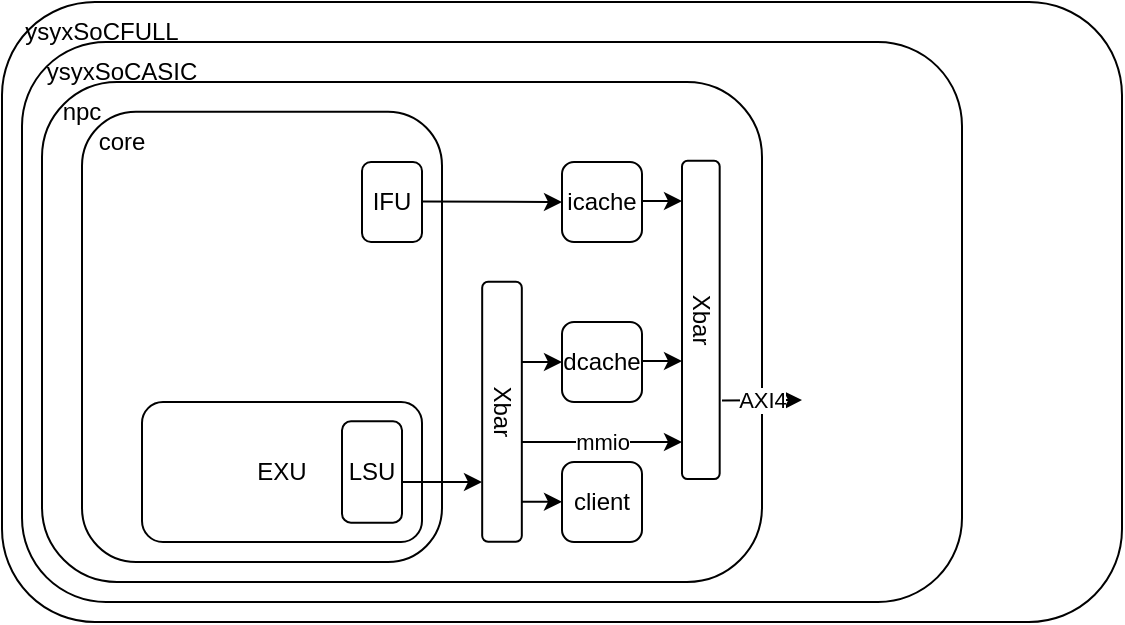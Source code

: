 <mxfile version="24.0.7" type="github">
  <diagram name="Page-1" id="T88wnJ-eeVr1pX99vWu7">
    <mxGraphModel dx="1593" dy="408" grid="1" gridSize="10" guides="1" tooltips="1" connect="1" arrows="1" fold="1" page="1" pageScale="1" pageWidth="827" pageHeight="1169" math="0" shadow="0">
      <root>
        <mxCell id="0" />
        <mxCell id="1" parent="0" />
        <mxCell id="UKsWAtJ1c4aUPs8iqoxt-1" value="" style="rounded=1;whiteSpace=wrap;html=1;fillColor=none;" vertex="1" parent="1">
          <mxGeometry x="-540" y="210" width="560" height="310" as="geometry" />
        </mxCell>
        <mxCell id="OOI8E5ebIgTqgyi0JN3K-8" value="" style="rounded=1;whiteSpace=wrap;html=1;fillColor=none;" parent="1" vertex="1">
          <mxGeometry x="-530" y="230" width="470" height="280" as="geometry" />
        </mxCell>
        <mxCell id="ub4ppQevyPJ1YfXW-UWv-1" value="" style="rounded=1;whiteSpace=wrap;html=1;fillColor=none;" parent="1" vertex="1">
          <mxGeometry x="-520" y="250" width="360" height="250" as="geometry" />
        </mxCell>
        <mxCell id="OOI8E5ebIgTqgyi0JN3K-15" value="" style="rounded=1;whiteSpace=wrap;html=1;fillColor=none;" parent="1" vertex="1">
          <mxGeometry x="-500" y="264.82" width="180" height="225.18" as="geometry" />
        </mxCell>
        <mxCell id="ub4ppQevyPJ1YfXW-UWv-2" value="dcache" style="rounded=1;whiteSpace=wrap;html=1;" parent="1" vertex="1">
          <mxGeometry x="-260" y="370" width="40" height="40" as="geometry" />
        </mxCell>
        <mxCell id="ub4ppQevyPJ1YfXW-UWv-3" value="Xbar" style="rounded=1;whiteSpace=wrap;html=1;rotation=90;" parent="1" vertex="1">
          <mxGeometry x="-355" y="405" width="130" height="19.82" as="geometry" />
        </mxCell>
        <mxCell id="ub4ppQevyPJ1YfXW-UWv-14" value="EXU" style="rounded=1;whiteSpace=wrap;html=1;fillColor=none;" parent="1" vertex="1">
          <mxGeometry x="-470" y="410" width="140" height="70" as="geometry" />
        </mxCell>
        <mxCell id="ub4ppQevyPJ1YfXW-UWv-16" value="LSU" style="rounded=1;whiteSpace=wrap;html=1;fillColor=none;" parent="1" vertex="1">
          <mxGeometry x="-370" y="419.65" width="30" height="50.7" as="geometry" />
        </mxCell>
        <mxCell id="tJrX6if1Pe8QLQVKLtgi-5" value="client" style="rounded=1;whiteSpace=wrap;html=1;" parent="1" vertex="1">
          <mxGeometry x="-260" y="440" width="40" height="40" as="geometry" />
        </mxCell>
        <mxCell id="OOI8E5ebIgTqgyi0JN3K-1" value="" style="edgeStyle=none;orthogonalLoop=1;jettySize=auto;html=1;rounded=0;" parent="1" edge="1">
          <mxGeometry width="80" relative="1" as="geometry">
            <mxPoint x="-340" y="450" as="sourcePoint" />
            <mxPoint x="-300" y="450" as="targetPoint" />
            <Array as="points" />
          </mxGeometry>
        </mxCell>
        <mxCell id="OOI8E5ebIgTqgyi0JN3K-2" value="" style="edgeStyle=none;orthogonalLoop=1;jettySize=auto;html=1;rounded=0;" parent="1" edge="1">
          <mxGeometry width="80" relative="1" as="geometry">
            <mxPoint x="-280" y="459.83" as="sourcePoint" />
            <mxPoint x="-260" y="459.87" as="targetPoint" />
            <Array as="points" />
          </mxGeometry>
        </mxCell>
        <mxCell id="OOI8E5ebIgTqgyi0JN3K-3" value="" style="edgeStyle=none;orthogonalLoop=1;jettySize=auto;html=1;rounded=0;" parent="1" edge="1">
          <mxGeometry width="80" relative="1" as="geometry">
            <mxPoint x="-280" y="390.0" as="sourcePoint" />
            <mxPoint x="-260" y="390.04" as="targetPoint" />
            <Array as="points" />
          </mxGeometry>
        </mxCell>
        <mxCell id="OOI8E5ebIgTqgyi0JN3K-4" value="mmio" style="edgeStyle=none;orthogonalLoop=1;jettySize=auto;html=1;rounded=0;" parent="1" edge="1">
          <mxGeometry width="80" relative="1" as="geometry">
            <mxPoint x="-280" y="430.0" as="sourcePoint" />
            <mxPoint x="-200" y="430" as="targetPoint" />
            <Array as="points" />
          </mxGeometry>
        </mxCell>
        <mxCell id="OOI8E5ebIgTqgyi0JN3K-5" value="" style="edgeStyle=none;orthogonalLoop=1;jettySize=auto;html=1;rounded=0;" parent="1" edge="1">
          <mxGeometry width="80" relative="1" as="geometry">
            <mxPoint x="-220" y="389.52" as="sourcePoint" />
            <mxPoint x="-200" y="389.56" as="targetPoint" />
            <Array as="points" />
          </mxGeometry>
        </mxCell>
        <mxCell id="OOI8E5ebIgTqgyi0JN3K-6" value="Xbar" style="rounded=1;whiteSpace=wrap;html=1;rotation=90;" parent="1" vertex="1">
          <mxGeometry x="-270.15" y="359.55" width="159.14" height="18.84" as="geometry" />
        </mxCell>
        <mxCell id="OOI8E5ebIgTqgyi0JN3K-7" value="AXI4" style="edgeStyle=none;orthogonalLoop=1;jettySize=auto;html=1;rounded=0;" parent="1" edge="1">
          <mxGeometry width="80" relative="1" as="geometry">
            <mxPoint x="-180" y="409.31" as="sourcePoint" />
            <mxPoint x="-140" y="409" as="targetPoint" />
            <Array as="points" />
          </mxGeometry>
        </mxCell>
        <mxCell id="OOI8E5ebIgTqgyi0JN3K-9" value="IFU" style="rounded=1;whiteSpace=wrap;html=1;" parent="1" vertex="1">
          <mxGeometry x="-360" y="290" width="30" height="40" as="geometry" />
        </mxCell>
        <mxCell id="OOI8E5ebIgTqgyi0JN3K-10" value="" style="edgeStyle=none;orthogonalLoop=1;jettySize=auto;html=1;rounded=0;" parent="1" edge="1">
          <mxGeometry width="80" relative="1" as="geometry">
            <mxPoint x="-330" y="309.71" as="sourcePoint" />
            <mxPoint x="-260" y="310.05" as="targetPoint" />
            <Array as="points" />
          </mxGeometry>
        </mxCell>
        <mxCell id="OOI8E5ebIgTqgyi0JN3K-11" value="icache" style="rounded=1;whiteSpace=wrap;html=1;" parent="1" vertex="1">
          <mxGeometry x="-260" y="290" width="40" height="40" as="geometry" />
        </mxCell>
        <mxCell id="OOI8E5ebIgTqgyi0JN3K-12" value="" style="edgeStyle=none;orthogonalLoop=1;jettySize=auto;html=1;rounded=0;" parent="1" edge="1">
          <mxGeometry width="80" relative="1" as="geometry">
            <mxPoint x="-220" y="309.52" as="sourcePoint" />
            <mxPoint x="-200" y="309.56" as="targetPoint" />
            <Array as="points" />
          </mxGeometry>
        </mxCell>
        <mxCell id="OOI8E5ebIgTqgyi0JN3K-13" value="npc" style="text;strokeColor=none;align=center;fillColor=none;html=1;verticalAlign=middle;whiteSpace=wrap;rounded=0;" parent="1" vertex="1">
          <mxGeometry x="-530" y="250" width="60" height="30" as="geometry" />
        </mxCell>
        <mxCell id="OOI8E5ebIgTqgyi0JN3K-16" value="core" style="text;strokeColor=none;align=center;fillColor=none;html=1;verticalAlign=middle;whiteSpace=wrap;rounded=0;" parent="1" vertex="1">
          <mxGeometry x="-510" y="264.82" width="60" height="30" as="geometry" />
        </mxCell>
        <mxCell id="UKsWAtJ1c4aUPs8iqoxt-2" value="ysyxSoCASIC" style="text;strokeColor=none;align=center;fillColor=none;html=1;verticalAlign=middle;whiteSpace=wrap;rounded=0;" vertex="1" parent="1">
          <mxGeometry x="-510" y="230" width="60" height="30" as="geometry" />
        </mxCell>
        <mxCell id="UKsWAtJ1c4aUPs8iqoxt-3" value="ysyxSoCFULL" style="text;strokeColor=none;align=center;fillColor=none;html=1;verticalAlign=middle;whiteSpace=wrap;rounded=0;" vertex="1" parent="1">
          <mxGeometry x="-520" y="210" width="60" height="30" as="geometry" />
        </mxCell>
      </root>
    </mxGraphModel>
  </diagram>
</mxfile>
